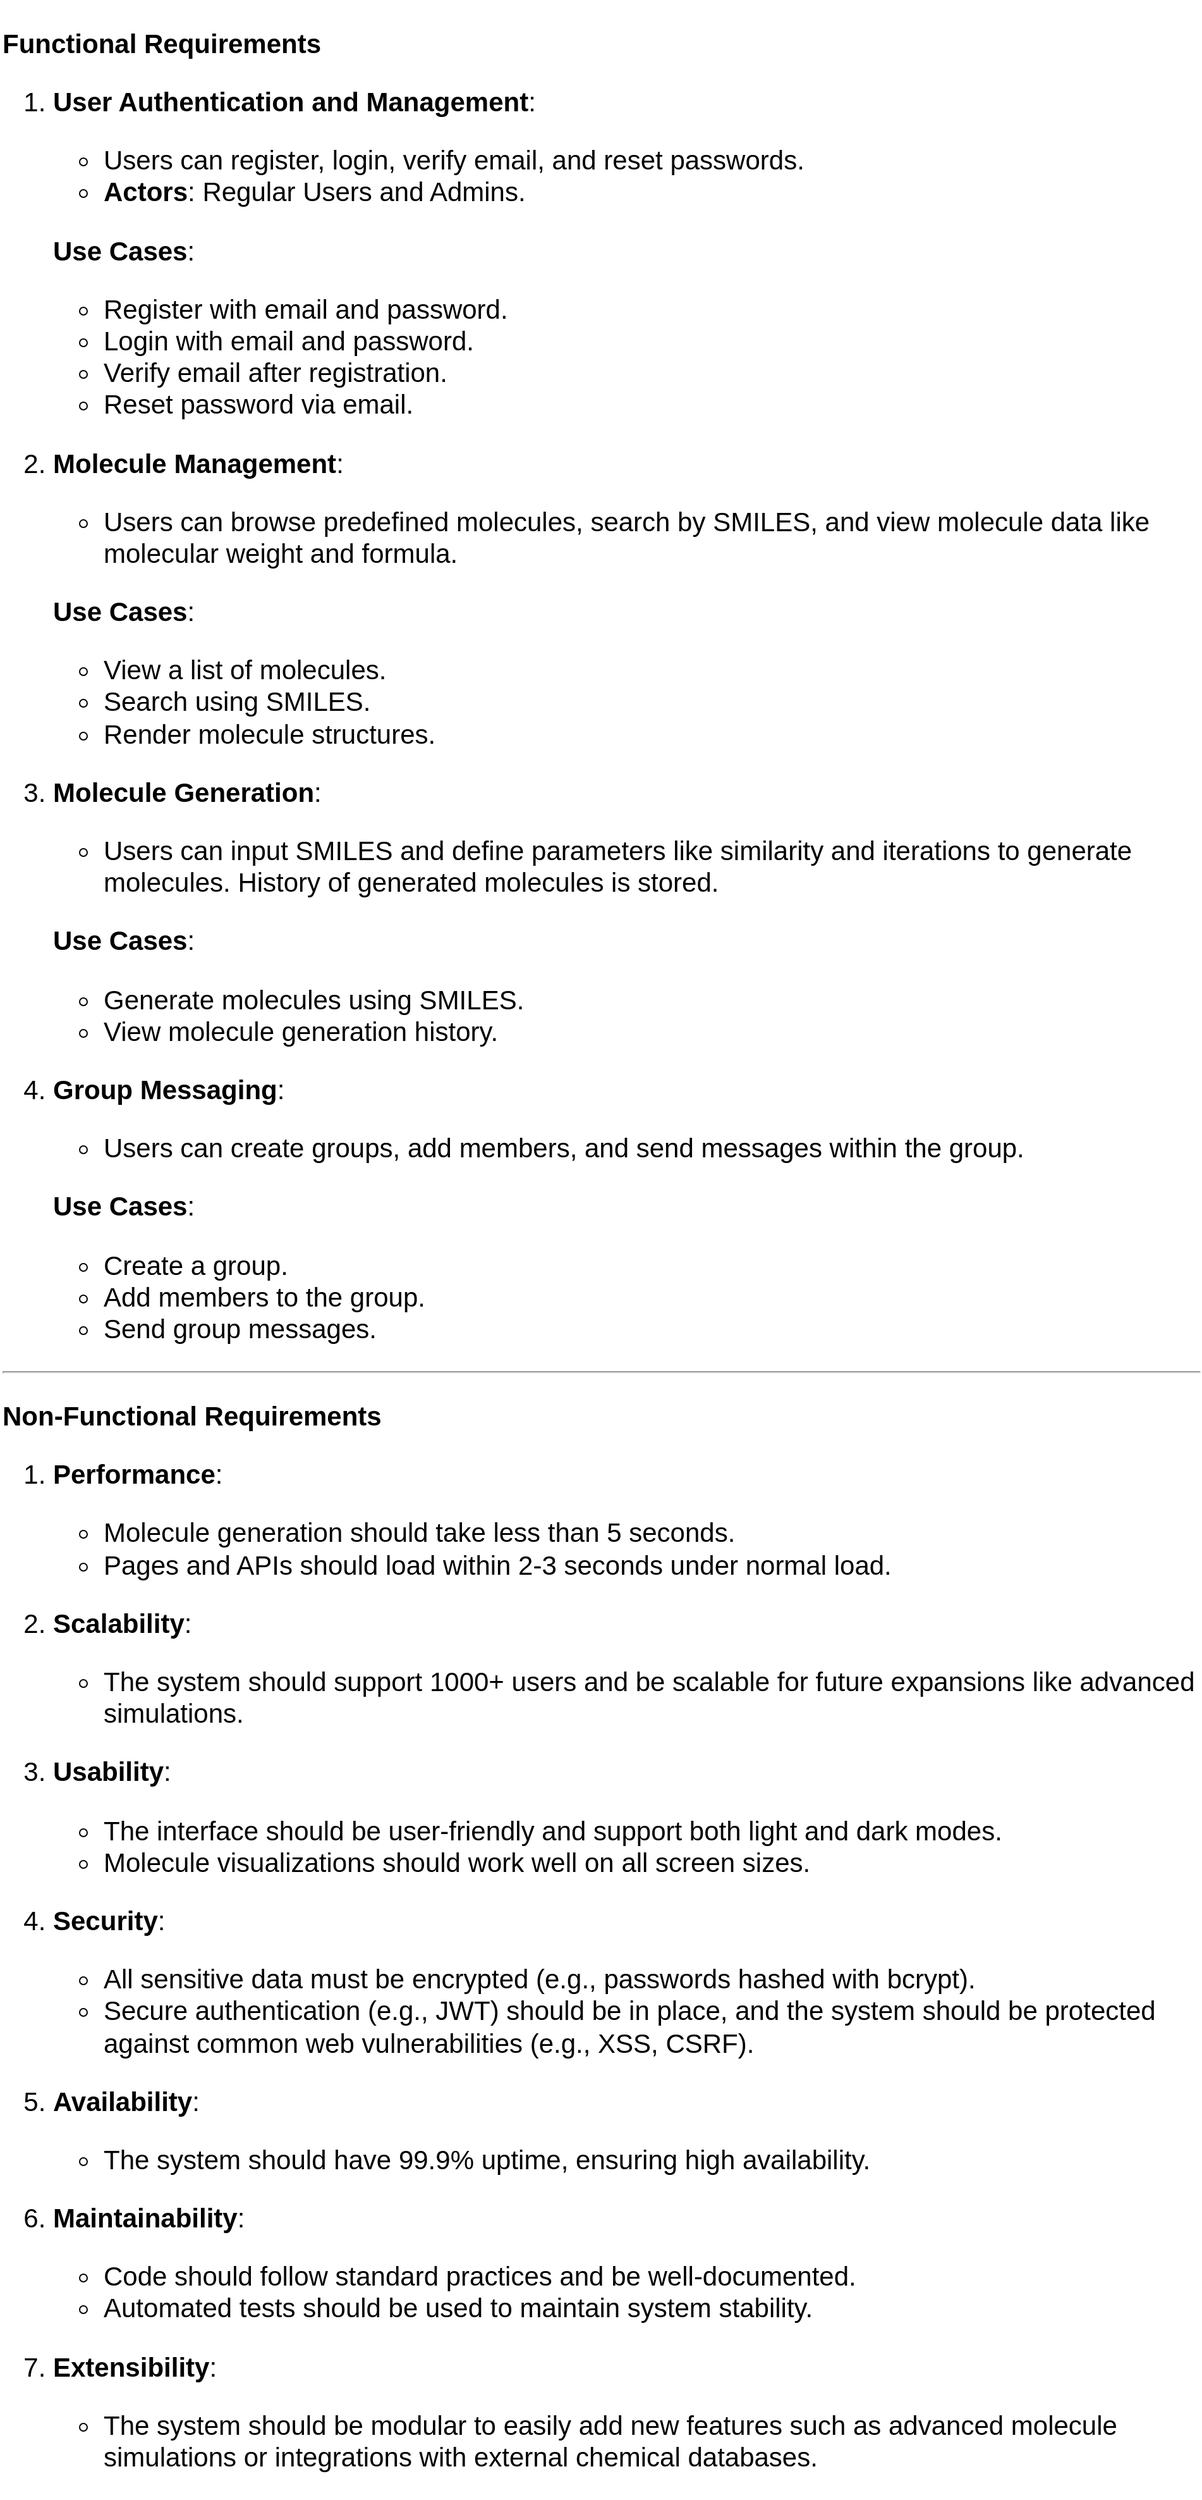 <mxfile version="24.7.7" pages="5">
  <diagram name="Functional Requirements" id="_z5wlSVhw7CY63Z8QtVu">
    <mxGraphModel dx="926" dy="1483" grid="1" gridSize="10" guides="1" tooltips="1" connect="1" arrows="1" fold="1" page="1" pageScale="1" pageWidth="827" pageHeight="1169" math="0" shadow="0">
      <root>
        <mxCell id="0" />
        <mxCell id="1" parent="0" />
        <mxCell id="jZcb5-NPI7zqgxGwouKL-2" value="&lt;h3 style=&quot;font-size: 21px;&quot;&gt;&lt;strong style=&quot;&quot;&gt;&lt;font style=&quot;font-size: 21px;&quot;&gt;Functional Requirements&lt;/font&gt;&lt;/strong&gt;&lt;/h3&gt;&lt;ol style=&quot;font-size: 21px;&quot;&gt;&lt;li&gt;&lt;p&gt;&lt;font style=&quot;font-size: 21px;&quot;&gt;&lt;strong&gt;User Authentication and Management&lt;/strong&gt;:&lt;/font&gt;&lt;/p&gt;&lt;ul&gt;&lt;li&gt;&lt;font style=&quot;font-size: 21px;&quot;&gt;Users can register, login, verify email, and reset passwords.&lt;/font&gt;&lt;/li&gt;&lt;li&gt;&lt;font style=&quot;font-size: 21px;&quot;&gt;&lt;strong&gt;Actors&lt;/strong&gt;: Regular Users and Admins.&lt;/font&gt;&lt;/li&gt;&lt;/ul&gt;&lt;p&gt;&lt;font style=&quot;font-size: 21px;&quot;&gt;&lt;strong&gt;Use Cases&lt;/strong&gt;:&lt;/font&gt;&lt;/p&gt;&lt;ul&gt;&lt;li&gt;&lt;font style=&quot;font-size: 21px;&quot;&gt;Register with email and password.&lt;/font&gt;&lt;/li&gt;&lt;li&gt;&lt;font style=&quot;font-size: 21px;&quot;&gt;Login with email and password.&lt;/font&gt;&lt;/li&gt;&lt;li&gt;&lt;font style=&quot;font-size: 21px;&quot;&gt;Verify email after registration.&lt;/font&gt;&lt;/li&gt;&lt;li&gt;&lt;font style=&quot;font-size: 21px;&quot;&gt;Reset password via email.&lt;/font&gt;&lt;/li&gt;&lt;/ul&gt;&lt;/li&gt;&lt;li&gt;&lt;p&gt;&lt;font style=&quot;font-size: 21px;&quot;&gt;&lt;strong&gt;Molecule Management&lt;/strong&gt;:&lt;/font&gt;&lt;/p&gt;&lt;ul&gt;&lt;li&gt;&lt;font style=&quot;font-size: 21px;&quot;&gt;Users can browse predefined molecules, search by SMILES, and view molecule data like molecular weight and formula.&lt;/font&gt;&lt;/li&gt;&lt;/ul&gt;&lt;p&gt;&lt;font style=&quot;font-size: 21px;&quot;&gt;&lt;strong&gt;Use Cases&lt;/strong&gt;:&lt;/font&gt;&lt;/p&gt;&lt;ul&gt;&lt;li&gt;&lt;font style=&quot;font-size: 21px;&quot;&gt;View a list of molecules.&lt;/font&gt;&lt;/li&gt;&lt;li&gt;&lt;font style=&quot;font-size: 21px;&quot;&gt;Search using SMILES.&lt;/font&gt;&lt;/li&gt;&lt;li&gt;&lt;font style=&quot;font-size: 21px;&quot;&gt;Render molecule structures.&lt;/font&gt;&lt;/li&gt;&lt;/ul&gt;&lt;/li&gt;&lt;li&gt;&lt;p&gt;&lt;font style=&quot;font-size: 21px;&quot;&gt;&lt;strong&gt;Molecule Generation&lt;/strong&gt;:&lt;/font&gt;&lt;/p&gt;&lt;ul&gt;&lt;li&gt;&lt;font style=&quot;font-size: 21px;&quot;&gt;Users can input SMILES and define parameters like similarity and iterations to generate molecules. History of generated molecules is stored.&lt;/font&gt;&lt;/li&gt;&lt;/ul&gt;&lt;p&gt;&lt;font style=&quot;font-size: 21px;&quot;&gt;&lt;strong&gt;Use Cases&lt;/strong&gt;:&lt;/font&gt;&lt;/p&gt;&lt;ul&gt;&lt;li&gt;&lt;font style=&quot;font-size: 21px;&quot;&gt;Generate molecules using SMILES.&lt;/font&gt;&lt;/li&gt;&lt;li&gt;&lt;font style=&quot;font-size: 21px;&quot;&gt;View molecule generation history.&lt;/font&gt;&lt;/li&gt;&lt;/ul&gt;&lt;/li&gt;&lt;li&gt;&lt;p&gt;&lt;font style=&quot;font-size: 21px;&quot;&gt;&lt;strong&gt;Group Messaging&lt;/strong&gt;:&lt;/font&gt;&lt;/p&gt;&lt;ul&gt;&lt;li&gt;&lt;font style=&quot;font-size: 21px;&quot;&gt;Users can create groups, add members, and send messages within the group.&lt;/font&gt;&lt;/li&gt;&lt;/ul&gt;&lt;p&gt;&lt;font style=&quot;font-size: 21px;&quot;&gt;&lt;strong&gt;Use Cases&lt;/strong&gt;:&lt;/font&gt;&lt;/p&gt;&lt;ul&gt;&lt;li&gt;&lt;font style=&quot;font-size: 21px;&quot;&gt;Create a group.&lt;/font&gt;&lt;/li&gt;&lt;li&gt;&lt;font style=&quot;font-size: 21px;&quot;&gt;Add members to the group.&lt;/font&gt;&lt;/li&gt;&lt;li&gt;&lt;font style=&quot;font-size: 21px;&quot;&gt;Send group messages.&lt;/font&gt;&lt;/li&gt;&lt;/ul&gt;&lt;/li&gt;&lt;/ol&gt;&lt;hr style=&quot;font-size: 21px;&quot;&gt;&lt;h3 style=&quot;font-size: 21px;&quot;&gt;&lt;strong&gt;&lt;font style=&quot;font-size: 21px;&quot;&gt;Non-Functional Requirements&lt;/font&gt;&lt;/strong&gt;&lt;/h3&gt;&lt;ol style=&quot;font-size: 21px;&quot;&gt;&lt;li style=&quot;&quot;&gt;&lt;p&gt;&lt;font style=&quot;font-size: 21px;&quot;&gt;&lt;strong&gt;Performance&lt;/strong&gt;:&lt;/font&gt;&lt;/p&gt;&lt;ul&gt;&lt;li&gt;&lt;font style=&quot;font-size: 21px;&quot;&gt;Molecule generation should take less than 5 seconds.&lt;/font&gt;&lt;/li&gt;&lt;li&gt;&lt;font style=&quot;font-size: 21px;&quot;&gt;Pages and APIs should load within 2-3 seconds under normal load.&lt;/font&gt;&lt;/li&gt;&lt;/ul&gt;&lt;/li&gt;&lt;li style=&quot;&quot;&gt;&lt;p&gt;&lt;font style=&quot;font-size: 21px;&quot;&gt;&lt;strong&gt;Scalability&lt;/strong&gt;:&lt;/font&gt;&lt;/p&gt;&lt;ul&gt;&lt;li&gt;&lt;font style=&quot;font-size: 21px;&quot;&gt;The system should support 1000+ users and be scalable for future expansions like advanced simulations.&lt;/font&gt;&lt;/li&gt;&lt;/ul&gt;&lt;/li&gt;&lt;li style=&quot;&quot;&gt;&lt;p&gt;&lt;font style=&quot;font-size: 21px;&quot;&gt;&lt;strong&gt;Usability&lt;/strong&gt;:&lt;/font&gt;&lt;/p&gt;&lt;ul&gt;&lt;li&gt;&lt;font style=&quot;font-size: 21px;&quot;&gt;The interface should be user-friendly and support both light and dark modes.&lt;/font&gt;&lt;/li&gt;&lt;li&gt;&lt;font style=&quot;font-size: 21px;&quot;&gt;Molecule visualizations should work well on all screen sizes.&lt;/font&gt;&lt;/li&gt;&lt;/ul&gt;&lt;/li&gt;&lt;li style=&quot;&quot;&gt;&lt;p&gt;&lt;font style=&quot;font-size: 21px;&quot;&gt;&lt;strong&gt;Security&lt;/strong&gt;:&lt;/font&gt;&lt;/p&gt;&lt;ul&gt;&lt;li&gt;&lt;font style=&quot;font-size: 21px;&quot;&gt;All sensitive data must be encrypted (e.g., passwords hashed with bcrypt).&lt;/font&gt;&lt;/li&gt;&lt;li&gt;&lt;font style=&quot;font-size: 21px;&quot;&gt;Secure authentication (e.g., JWT) should be in place, and the system should be protected against common web vulnerabilities (e.g., XSS, CSRF).&lt;/font&gt;&lt;/li&gt;&lt;/ul&gt;&lt;/li&gt;&lt;li style=&quot;&quot;&gt;&lt;p&gt;&lt;font style=&quot;font-size: 21px;&quot;&gt;&lt;strong&gt;Availability&lt;/strong&gt;:&lt;/font&gt;&lt;/p&gt;&lt;ul&gt;&lt;li&gt;&lt;font style=&quot;font-size: 21px;&quot;&gt;The system should have 99.9% uptime, ensuring high availability.&lt;/font&gt;&lt;/li&gt;&lt;/ul&gt;&lt;/li&gt;&lt;li style=&quot;&quot;&gt;&lt;p&gt;&lt;font style=&quot;font-size: 21px;&quot;&gt;&lt;strong&gt;Maintainability&lt;/strong&gt;:&lt;/font&gt;&lt;/p&gt;&lt;ul&gt;&lt;li&gt;&lt;font style=&quot;font-size: 21px;&quot;&gt;Code should follow standard practices and be well-documented.&lt;/font&gt;&lt;/li&gt;&lt;li&gt;&lt;font style=&quot;font-size: 21px;&quot;&gt;Automated tests should be used to maintain system stability.&lt;/font&gt;&lt;/li&gt;&lt;/ul&gt;&lt;/li&gt;&lt;li style=&quot;&quot;&gt;&lt;p style=&quot;&quot;&gt;&lt;font style=&quot;font-size: 21px;&quot;&gt;&lt;strong&gt;Extensibility&lt;/strong&gt;:&lt;/font&gt;&lt;/p&gt;&lt;ul style=&quot;&quot;&gt;&lt;li style=&quot;&quot;&gt;&lt;font style=&quot;font-size: 21px;&quot;&gt;The system should be modular to easily add new features such as advanced molecule simulations or integrations with external chemical databases.&lt;/font&gt;&lt;/li&gt;&lt;/ul&gt;&lt;/li&gt;&lt;/ol&gt;" style="text;html=1;align=left;verticalAlign=middle;whiteSpace=wrap;rounded=0;" parent="1" vertex="1">
          <mxGeometry x="70" y="270" width="950" height="180" as="geometry" />
        </mxCell>
      </root>
    </mxGraphModel>
  </diagram>
  <diagram id="6dDwhJ-RVeEn6imXkrU4" name="User flow diagram">
    <mxGraphModel dx="378" dy="219" grid="1" gridSize="10" guides="1" tooltips="1" connect="1" arrows="1" fold="1" page="1" pageScale="1" pageWidth="827" pageHeight="1169" math="0" shadow="0">
      <root>
        <mxCell id="0" />
        <mxCell id="1" parent="0" />
        <mxCell id="wbs8Su2s8jT0pA7X0pwn-1" value="" style="rounded=1;whiteSpace=wrap;html=1;" vertex="1" parent="1">
          <mxGeometry x="339" y="210" width="120" height="60" as="geometry" />
        </mxCell>
        <mxCell id="wbs8Su2s8jT0pA7X0pwn-2" value="User" style="shape=umlActor;verticalLabelPosition=bottom;verticalAlign=top;html=1;outlineConnect=0;" vertex="1" parent="1">
          <mxGeometry x="384" y="110" width="30" height="60" as="geometry" />
        </mxCell>
        <mxCell id="wbs8Su2s8jT0pA7X0pwn-3" value="Visits website" style="text;html=1;align=center;verticalAlign=middle;whiteSpace=wrap;rounded=0;" vertex="1" parent="1">
          <mxGeometry x="358.5" y="225" width="81" height="30" as="geometry" />
        </mxCell>
        <mxCell id="wbs8Su2s8jT0pA7X0pwn-4" value="" style="rounded=1;whiteSpace=wrap;html=1;" vertex="1" parent="1">
          <mxGeometry x="339" y="300" width="120" height="60" as="geometry" />
        </mxCell>
        <mxCell id="wbs8Su2s8jT0pA7X0pwn-5" value="Sign up" style="text;html=1;align=center;verticalAlign=middle;whiteSpace=wrap;rounded=0;" vertex="1" parent="1">
          <mxGeometry x="358.5" y="315" width="81" height="30" as="geometry" />
        </mxCell>
        <mxCell id="wbs8Su2s8jT0pA7X0pwn-6" value="" style="rounded=1;whiteSpace=wrap;html=1;" vertex="1" parent="1">
          <mxGeometry x="270" y="390" width="260" height="60" as="geometry" />
        </mxCell>
        <mxCell id="wbs8Su2s8jT0pA7X0pwn-7" value="&lt;div&gt;&amp;nbsp;Fill Sign Up Form&lt;/div&gt;&lt;div&gt;&lt;span style=&quot;background-color: initial;&quot;&gt;Email, First Name, Last Name, Password, Bio, Photo&amp;nbsp;&lt;/span&gt;&lt;/div&gt;" style="text;html=1;align=center;verticalAlign=middle;whiteSpace=wrap;rounded=0;" vertex="1" parent="1">
          <mxGeometry x="278.25" y="397.5" width="241.5" height="45" as="geometry" />
        </mxCell>
        <mxCell id="wbs8Su2s8jT0pA7X0pwn-8" value="" style="rounded=1;whiteSpace=wrap;html=1;" vertex="1" parent="1">
          <mxGeometry x="339" y="480" width="120" height="60" as="geometry" />
        </mxCell>
        <mxCell id="wbs8Su2s8jT0pA7X0pwn-9" value="verify email" style="text;html=1;align=center;verticalAlign=middle;whiteSpace=wrap;rounded=0;" vertex="1" parent="1">
          <mxGeometry x="358.5" y="495" width="81" height="30" as="geometry" />
        </mxCell>
        <mxCell id="wbs8Su2s8jT0pA7X0pwn-10" value="" style="rounded=1;whiteSpace=wrap;html=1;" vertex="1" parent="1">
          <mxGeometry x="320" y="570" width="160" height="60" as="geometry" />
        </mxCell>
        <mxCell id="wbs8Su2s8jT0pA7X0pwn-11" value="Login to dashboard" style="text;html=1;align=center;verticalAlign=middle;whiteSpace=wrap;rounded=0;" vertex="1" parent="1">
          <mxGeometry x="340" y="585" width="120.5" height="30" as="geometry" />
        </mxCell>
        <mxCell id="wbs8Su2s8jT0pA7X0pwn-12" value="" style="rounded=1;whiteSpace=wrap;html=1;" vertex="1" parent="1">
          <mxGeometry x="320.25" y="660" width="160" height="60" as="geometry" />
        </mxCell>
        <mxCell id="wbs8Su2s8jT0pA7X0pwn-13" value="Choose action" style="text;html=1;align=center;verticalAlign=middle;whiteSpace=wrap;rounded=0;" vertex="1" parent="1">
          <mxGeometry x="340.25" y="675" width="120.5" height="30" as="geometry" />
        </mxCell>
        <mxCell id="wbs8Su2s8jT0pA7X0pwn-14" value="" style="rounded=1;whiteSpace=wrap;html=1;" vertex="1" parent="1">
          <mxGeometry x="40" y="790" width="160" height="60" as="geometry" />
        </mxCell>
        <mxCell id="wbs8Su2s8jT0pA7X0pwn-15" value="view group&lt;div&gt;details&lt;/div&gt;" style="text;html=1;align=center;verticalAlign=middle;whiteSpace=wrap;rounded=0;" vertex="1" parent="1">
          <mxGeometry x="60" y="805" width="120.5" height="30" as="geometry" />
        </mxCell>
        <mxCell id="wbs8Su2s8jT0pA7X0pwn-16" value="" style="rounded=1;whiteSpace=wrap;html=1;" vertex="1" parent="1">
          <mxGeometry x="254" y="790" width="160" height="60" as="geometry" />
        </mxCell>
        <mxCell id="wbs8Su2s8jT0pA7X0pwn-17" value="Create&amp;nbsp;&lt;div&gt;molecule&lt;/div&gt;" style="text;html=1;align=center;verticalAlign=middle;whiteSpace=wrap;rounded=0;" vertex="1" parent="1">
          <mxGeometry x="274" y="805" width="120.5" height="30" as="geometry" />
        </mxCell>
        <mxCell id="wbs8Su2s8jT0pA7X0pwn-18" value="" style="rounded=1;whiteSpace=wrap;html=1;" vertex="1" parent="1">
          <mxGeometry x="450" y="790" width="160" height="60" as="geometry" />
        </mxCell>
        <mxCell id="wbs8Su2s8jT0pA7X0pwn-19" value="Generate molecule&lt;div&gt;base on smile string&lt;/div&gt;" style="text;html=1;align=center;verticalAlign=middle;whiteSpace=wrap;rounded=0;" vertex="1" parent="1">
          <mxGeometry x="470" y="805" width="120.5" height="30" as="geometry" />
        </mxCell>
        <mxCell id="wbs8Su2s8jT0pA7X0pwn-20" value="" style="rounded=1;whiteSpace=wrap;html=1;" vertex="1" parent="1">
          <mxGeometry x="650" y="790" width="160" height="60" as="geometry" />
        </mxCell>
        <mxCell id="wbs8Su2s8jT0pA7X0pwn-21" value="Search for compounds" style="text;html=1;align=center;verticalAlign=middle;whiteSpace=wrap;rounded=0;" vertex="1" parent="1">
          <mxGeometry x="670" y="805" width="120.5" height="30" as="geometry" />
        </mxCell>
        <mxCell id="wbs8Su2s8jT0pA7X0pwn-22" value="User flow diagram" style="text;html=1;align=center;verticalAlign=middle;whiteSpace=wrap;rounded=0;" vertex="1" parent="1">
          <mxGeometry x="342" y="60" width="116" height="30" as="geometry" />
        </mxCell>
        <mxCell id="wbs8Su2s8jT0pA7X0pwn-23" value="" style="endArrow=classic;html=1;rounded=0;" edge="1" parent="1">
          <mxGeometry width="50" height="50" relative="1" as="geometry">
            <mxPoint x="400.21" y="270" as="sourcePoint" />
            <mxPoint x="400.21" y="300" as="targetPoint" />
          </mxGeometry>
        </mxCell>
        <mxCell id="wbs8Su2s8jT0pA7X0pwn-24" value="" style="endArrow=classic;html=1;rounded=0;" edge="1" parent="1">
          <mxGeometry width="50" height="50" relative="1" as="geometry">
            <mxPoint x="398.71" y="360" as="sourcePoint" />
            <mxPoint x="398.71" y="390" as="targetPoint" />
          </mxGeometry>
        </mxCell>
        <mxCell id="wbs8Su2s8jT0pA7X0pwn-25" value="" style="endArrow=classic;html=1;rounded=0;" edge="1" parent="1">
          <mxGeometry width="50" height="50" relative="1" as="geometry">
            <mxPoint x="399.71" y="450" as="sourcePoint" />
            <mxPoint x="399.71" y="480" as="targetPoint" />
          </mxGeometry>
        </mxCell>
        <mxCell id="wbs8Su2s8jT0pA7X0pwn-26" value="" style="endArrow=classic;html=1;rounded=0;" edge="1" parent="1">
          <mxGeometry width="50" height="50" relative="1" as="geometry">
            <mxPoint x="398.71" y="540" as="sourcePoint" />
            <mxPoint x="398.71" y="570" as="targetPoint" />
          </mxGeometry>
        </mxCell>
        <mxCell id="wbs8Su2s8jT0pA7X0pwn-27" value="" style="endArrow=classic;html=1;rounded=0;" edge="1" parent="1">
          <mxGeometry width="50" height="50" relative="1" as="geometry">
            <mxPoint x="398.71" y="630" as="sourcePoint" />
            <mxPoint x="398.71" y="660" as="targetPoint" />
          </mxGeometry>
        </mxCell>
        <mxCell id="wbs8Su2s8jT0pA7X0pwn-29" value="" style="endArrow=none;html=1;rounded=0;entryX=0.5;entryY=1;entryDx=0;entryDy=0;" edge="1" parent="1" target="wbs8Su2s8jT0pA7X0pwn-12">
          <mxGeometry width="50" height="50" relative="1" as="geometry">
            <mxPoint x="400" y="750" as="sourcePoint" />
            <mxPoint x="470" y="700" as="targetPoint" />
          </mxGeometry>
        </mxCell>
        <mxCell id="wbs8Su2s8jT0pA7X0pwn-30" value="" style="endArrow=none;html=1;rounded=0;" edge="1" parent="1">
          <mxGeometry width="50" height="50" relative="1" as="geometry">
            <mxPoint x="100" y="750" as="sourcePoint" />
            <mxPoint x="740" y="750" as="targetPoint" />
          </mxGeometry>
        </mxCell>
        <mxCell id="wbs8Su2s8jT0pA7X0pwn-31" value="" style="endArrow=classic;html=1;rounded=0;" edge="1" parent="1">
          <mxGeometry width="50" height="50" relative="1" as="geometry">
            <mxPoint x="100" y="750" as="sourcePoint" />
            <mxPoint x="100" y="780" as="targetPoint" />
          </mxGeometry>
        </mxCell>
        <mxCell id="wbs8Su2s8jT0pA7X0pwn-32" value="" style="endArrow=classic;html=1;rounded=0;" edge="1" parent="1">
          <mxGeometry width="50" height="50" relative="1" as="geometry">
            <mxPoint x="334.01" y="750" as="sourcePoint" />
            <mxPoint x="334.01" y="780" as="targetPoint" />
          </mxGeometry>
        </mxCell>
        <mxCell id="wbs8Su2s8jT0pA7X0pwn-33" value="" style="endArrow=classic;html=1;rounded=0;" edge="1" parent="1">
          <mxGeometry width="50" height="50" relative="1" as="geometry">
            <mxPoint x="740" y="750" as="sourcePoint" />
            <mxPoint x="740" y="780" as="targetPoint" />
          </mxGeometry>
        </mxCell>
        <mxCell id="wbs8Su2s8jT0pA7X0pwn-34" value="" style="endArrow=classic;html=1;rounded=0;" edge="1" parent="1">
          <mxGeometry width="50" height="50" relative="1" as="geometry">
            <mxPoint x="529.77" y="750" as="sourcePoint" />
            <mxPoint x="529.77" y="780" as="targetPoint" />
          </mxGeometry>
        </mxCell>
      </root>
    </mxGraphModel>
  </diagram>
  <diagram id="V7Aez6r1Mu4g-60x9QaX" name="System Architecture">
    <mxGraphModel dx="1134" dy="657" grid="1" gridSize="10" guides="1" tooltips="1" connect="1" arrows="1" fold="1" page="1" pageScale="1" pageWidth="827" pageHeight="1169" math="0" shadow="0">
      <root>
        <mxCell id="0" />
        <mxCell id="1" parent="0" />
        <mxCell id="lSo7T9hi92UWTaif2U56-1" value="" style="rounded=1;whiteSpace=wrap;html=1;" vertex="1" parent="1">
          <mxGeometry x="354" y="140" width="120" height="60" as="geometry" />
        </mxCell>
        <mxCell id="lSo7T9hi92UWTaif2U56-2" value="System Architecture" style="text;html=1;align=center;verticalAlign=middle;whiteSpace=wrap;rounded=0;" vertex="1" parent="1">
          <mxGeometry x="384" y="155" width="60" height="30" as="geometry" />
        </mxCell>
        <mxCell id="lSo7T9hi92UWTaif2U56-3" value="" style="rounded=1;whiteSpace=wrap;html=1;fillColor=#dae8fc;strokeColor=#6c8ebf;" vertex="1" parent="1">
          <mxGeometry x="189" y="260" width="120" height="60" as="geometry" />
        </mxCell>
        <mxCell id="lSo7T9hi92UWTaif2U56-4" value="Frontend" style="text;html=1;align=center;verticalAlign=middle;whiteSpace=wrap;rounded=0;" vertex="1" parent="1">
          <mxGeometry x="219" y="275" width="60" height="30" as="geometry" />
        </mxCell>
        <mxCell id="lSo7T9hi92UWTaif2U56-5" value="" style="rounded=1;whiteSpace=wrap;html=1;fillColor=#d5e8d4;strokeColor=#82b366;" vertex="1" parent="1">
          <mxGeometry x="519" y="260" width="120" height="60" as="geometry" />
        </mxCell>
        <mxCell id="lSo7T9hi92UWTaif2U56-6" value="Backend" style="text;html=1;align=center;verticalAlign=middle;whiteSpace=wrap;rounded=0;" vertex="1" parent="1">
          <mxGeometry x="549" y="275" width="60" height="30" as="geometry" />
        </mxCell>
        <mxCell id="lSo7T9hi92UWTaif2U56-7" value="" style="endArrow=none;html=1;rounded=0;entryX=0.5;entryY=1;entryDx=0;entryDy=0;" edge="1" parent="1" target="lSo7T9hi92UWTaif2U56-1">
          <mxGeometry width="50" height="50" relative="1" as="geometry">
            <mxPoint x="414" y="230" as="sourcePoint" />
            <mxPoint x="430" y="290" as="targetPoint" />
          </mxGeometry>
        </mxCell>
        <mxCell id="lSo7T9hi92UWTaif2U56-8" value="" style="endArrow=none;html=1;rounded=0;" edge="1" parent="1">
          <mxGeometry width="50" height="50" relative="1" as="geometry">
            <mxPoint x="250" y="230" as="sourcePoint" />
            <mxPoint x="580" y="230" as="targetPoint" />
          </mxGeometry>
        </mxCell>
        <mxCell id="lSo7T9hi92UWTaif2U56-9" value="" style="endArrow=none;html=1;rounded=0;entryX=0.5;entryY=1;entryDx=0;entryDy=0;" edge="1" parent="1">
          <mxGeometry width="50" height="50" relative="1" as="geometry">
            <mxPoint x="250" y="260" as="sourcePoint" />
            <mxPoint x="250" y="230" as="targetPoint" />
          </mxGeometry>
        </mxCell>
        <mxCell id="lSo7T9hi92UWTaif2U56-10" value="" style="endArrow=none;html=1;rounded=0;entryX=0.5;entryY=1;entryDx=0;entryDy=0;" edge="1" parent="1">
          <mxGeometry width="50" height="50" relative="1" as="geometry">
            <mxPoint x="579.71" y="260" as="sourcePoint" />
            <mxPoint x="579.71" y="230" as="targetPoint" />
          </mxGeometry>
        </mxCell>
        <mxCell id="lSo7T9hi92UWTaif2U56-11" value="" style="rounded=1;whiteSpace=wrap;html=1;" vertex="1" parent="1">
          <mxGeometry x="189" y="370" width="121" height="70" as="geometry" />
        </mxCell>
        <mxCell id="lSo7T9hi92UWTaif2U56-12" value="Technology&lt;div&gt;ReactJs, NextJs&lt;/div&gt;" style="text;html=1;align=center;verticalAlign=middle;whiteSpace=wrap;rounded=0;" vertex="1" parent="1">
          <mxGeometry x="199" y="390" width="101" height="30" as="geometry" />
        </mxCell>
        <mxCell id="lSo7T9hi92UWTaif2U56-13" value="" style="rounded=1;whiteSpace=wrap;html=1;" vertex="1" parent="1">
          <mxGeometry x="189" y="485" width="121" height="100" as="geometry" />
        </mxCell>
        <mxCell id="lSo7T9hi92UWTaif2U56-14" value="Libraries&lt;div&gt;- RDKit&lt;/div&gt;&lt;div&gt;- React-ApexCharts&lt;/div&gt;&lt;div&gt;-TailwindCSS&lt;/div&gt;&lt;div&gt;-Next-Auth&lt;/div&gt;" style="text;html=1;align=left;verticalAlign=middle;whiteSpace=wrap;rounded=0;" vertex="1" parent="1">
          <mxGeometry x="196" y="520" width="151" height="30" as="geometry" />
        </mxCell>
        <mxCell id="lSo7T9hi92UWTaif2U56-15" value="" style="rounded=1;whiteSpace=wrap;html=1;" vertex="1" parent="1">
          <mxGeometry x="189" y="630" width="121" height="80" as="geometry" />
        </mxCell>
        <mxCell id="lSo7T9hi92UWTaif2U56-16" value="Components&lt;div&gt;- Header&lt;/div&gt;&lt;div&gt;&lt;span style=&quot;background-color: initial;&quot;&gt;-Molecule table&lt;/span&gt;&lt;/div&gt;&lt;div&gt;&lt;br&gt;&lt;/div&gt;" style="text;html=1;align=left;verticalAlign=middle;whiteSpace=wrap;rounded=0;" vertex="1" parent="1">
          <mxGeometry x="203" y="660" width="151" height="30" as="geometry" />
        </mxCell>
        <mxCell id="lSo7T9hi92UWTaif2U56-17" value="" style="rounded=1;whiteSpace=wrap;html=1;" vertex="1" parent="1">
          <mxGeometry x="520" y="370" width="121" height="70" as="geometry" />
        </mxCell>
        <mxCell id="lSo7T9hi92UWTaif2U56-18" value="Technology&lt;div&gt;NextJs&lt;/div&gt;" style="text;html=1;align=center;verticalAlign=middle;whiteSpace=wrap;rounded=0;" vertex="1" parent="1">
          <mxGeometry x="530" y="390" width="101" height="30" as="geometry" />
        </mxCell>
        <mxCell id="lSo7T9hi92UWTaif2U56-19" value="" style="rounded=1;whiteSpace=wrap;html=1;" vertex="1" parent="1">
          <mxGeometry x="520" y="485" width="121" height="100" as="geometry" />
        </mxCell>
        <mxCell id="lSo7T9hi92UWTaif2U56-20" value="Database&lt;div&gt;- Mongodb&amp;nbsp;&lt;/div&gt;&lt;div&gt;(mongoose)&lt;/div&gt;" style="text;html=1;align=left;verticalAlign=middle;whiteSpace=wrap;rounded=0;" vertex="1" parent="1">
          <mxGeometry x="534" y="510" width="163" height="30" as="geometry" />
        </mxCell>
        <mxCell id="lSo7T9hi92UWTaif2U56-21" value="" style="rounded=1;whiteSpace=wrap;html=1;" vertex="1" parent="1">
          <mxGeometry x="520" y="630" width="121" height="80" as="geometry" />
        </mxCell>
        <mxCell id="lSo7T9hi92UWTaif2U56-22" value="APIs&lt;div&gt;- Authentication&lt;/div&gt;&lt;div&gt;&lt;span style=&quot;background-color: initial;&quot;&gt;-Group messages&lt;/span&gt;&lt;/div&gt;&lt;div&gt;&lt;br&gt;&lt;/div&gt;" style="text;html=1;align=left;verticalAlign=middle;whiteSpace=wrap;rounded=0;" vertex="1" parent="1">
          <mxGeometry x="534" y="660" width="151" height="30" as="geometry" />
        </mxCell>
        <mxCell id="lSo7T9hi92UWTaif2U56-24" value="" style="endArrow=classic;html=1;rounded=0;" edge="1" parent="1">
          <mxGeometry width="50" height="50" relative="1" as="geometry">
            <mxPoint x="250" y="320" as="sourcePoint" />
            <mxPoint x="250" y="360" as="targetPoint" />
          </mxGeometry>
        </mxCell>
        <mxCell id="lSo7T9hi92UWTaif2U56-26" value="" style="endArrow=classic;html=1;rounded=0;" edge="1" parent="1">
          <mxGeometry width="50" height="50" relative="1" as="geometry">
            <mxPoint x="580.26" y="320" as="sourcePoint" />
            <mxPoint x="580.26" y="360" as="targetPoint" />
          </mxGeometry>
        </mxCell>
        <mxCell id="lSo7T9hi92UWTaif2U56-27" value="" style="endArrow=classic;html=1;rounded=0;" edge="1" parent="1">
          <mxGeometry width="50" height="50" relative="1" as="geometry">
            <mxPoint x="248.76" y="440" as="sourcePoint" />
            <mxPoint x="248.76" y="480" as="targetPoint" />
          </mxGeometry>
        </mxCell>
        <mxCell id="lSo7T9hi92UWTaif2U56-28" value="" style="endArrow=classic;html=1;rounded=0;" edge="1" parent="1">
          <mxGeometry width="50" height="50" relative="1" as="geometry">
            <mxPoint x="248.76" y="585" as="sourcePoint" />
            <mxPoint x="248.76" y="625" as="targetPoint" />
          </mxGeometry>
        </mxCell>
        <mxCell id="lSo7T9hi92UWTaif2U56-29" value="" style="endArrow=classic;html=1;rounded=0;" edge="1" parent="1">
          <mxGeometry width="50" height="50" relative="1" as="geometry">
            <mxPoint x="580.26" y="440" as="sourcePoint" />
            <mxPoint x="580.26" y="480" as="targetPoint" />
          </mxGeometry>
        </mxCell>
        <mxCell id="lSo7T9hi92UWTaif2U56-30" value="" style="endArrow=classic;html=1;rounded=0;" edge="1" parent="1">
          <mxGeometry width="50" height="50" relative="1" as="geometry">
            <mxPoint x="580.26" y="585" as="sourcePoint" />
            <mxPoint x="580.26" y="625" as="targetPoint" />
          </mxGeometry>
        </mxCell>
      </root>
    </mxGraphModel>
  </diagram>
  <diagram id="ZJ_BiJynwGP72ybrh-9b" name="Database Schema">
    <mxGraphModel dx="756" dy="438" grid="1" gridSize="10" guides="1" tooltips="1" connect="1" arrows="1" fold="1" page="1" pageScale="1" pageWidth="827" pageHeight="1169" math="0" shadow="0">
      <root>
        <mxCell id="0" />
        <mxCell id="1" parent="0" />
        <mxCell id="sFcKe8o1dxv8a6sDzeYg-5" value="" style="rounded=1;whiteSpace=wrap;html=1;" vertex="1" parent="1">
          <mxGeometry x="390" y="150" width="120" height="60" as="geometry" />
        </mxCell>
        <mxCell id="sFcKe8o1dxv8a6sDzeYg-6" value="Database schema" style="text;html=1;align=center;verticalAlign=middle;whiteSpace=wrap;rounded=0;" vertex="1" parent="1">
          <mxGeometry x="420" y="165" width="60" height="30" as="geometry" />
        </mxCell>
        <mxCell id="sFcKe8o1dxv8a6sDzeYg-11" value="" style="endArrow=none;html=1;rounded=0;entryX=0.5;entryY=1;entryDx=0;entryDy=0;" edge="1" parent="1" target="sFcKe8o1dxv8a6sDzeYg-5">
          <mxGeometry width="50" height="50" relative="1" as="geometry">
            <mxPoint x="450" y="240" as="sourcePoint" />
            <mxPoint x="470" y="240" as="targetPoint" />
          </mxGeometry>
        </mxCell>
        <mxCell id="sFcKe8o1dxv8a6sDzeYg-12" value="" style="endArrow=none;html=1;rounded=0;" edge="1" parent="1">
          <mxGeometry width="50" height="50" relative="1" as="geometry">
            <mxPoint x="300" y="240" as="sourcePoint" />
            <mxPoint x="580" y="240" as="targetPoint" />
          </mxGeometry>
        </mxCell>
        <mxCell id="sFcKe8o1dxv8a6sDzeYg-13" value="" style="endArrow=classic;html=1;rounded=0;" edge="1" parent="1">
          <mxGeometry width="50" height="50" relative="1" as="geometry">
            <mxPoint x="299.58" y="240" as="sourcePoint" />
            <mxPoint x="299.58" y="280" as="targetPoint" />
          </mxGeometry>
        </mxCell>
        <mxCell id="sFcKe8o1dxv8a6sDzeYg-14" value="" style="endArrow=classic;html=1;rounded=0;" edge="1" parent="1">
          <mxGeometry width="50" height="50" relative="1" as="geometry">
            <mxPoint x="579.58" y="240" as="sourcePoint" />
            <mxPoint x="579.58" y="280" as="targetPoint" />
          </mxGeometry>
        </mxCell>
        <mxCell id="sFcKe8o1dxv8a6sDzeYg-17" value="User Model" style="swimlane;fontStyle=0;childLayout=stackLayout;horizontal=1;startSize=26;fillColor=none;horizontalStack=0;resizeParent=1;resizeParentMax=0;resizeLast=0;collapsible=1;marginBottom=0;html=1;" vertex="1" parent="1">
          <mxGeometry x="230" y="280" width="180" height="250" as="geometry">
            <mxRectangle x="230" y="280" width="100" height="30" as="alternateBounds" />
          </mxGeometry>
        </mxCell>
        <mxCell id="sFcKe8o1dxv8a6sDzeYg-18" value="&lt;span class=&quot;hljs-symbol&quot;&gt;email:&lt;/span&gt; &lt;span class=&quot;hljs-type&quot;&gt;String&lt;/span&gt;" style="text;strokeColor=none;fillColor=none;align=left;verticalAlign=top;spacingLeft=4;spacingRight=4;overflow=hidden;rotatable=0;points=[[0,0.5],[1,0.5]];portConstraint=eastwest;whiteSpace=wrap;html=1;" vertex="1" parent="sFcKe8o1dxv8a6sDzeYg-17">
          <mxGeometry y="26" width="180" height="26" as="geometry" />
        </mxCell>
        <mxCell id="sFcKe8o1dxv8a6sDzeYg-19" value="&lt;span class=&quot;hljs-symbol&quot;&gt;firstName:&lt;/span&gt; &lt;span class=&quot;hljs-type&quot;&gt;String&lt;/span&gt;" style="text;strokeColor=none;fillColor=none;align=left;verticalAlign=top;spacingLeft=4;spacingRight=4;overflow=hidden;rotatable=0;points=[[0,0.5],[1,0.5]];portConstraint=eastwest;whiteSpace=wrap;html=1;" vertex="1" parent="sFcKe8o1dxv8a6sDzeYg-17">
          <mxGeometry y="52" width="180" height="28" as="geometry" />
        </mxCell>
        <mxCell id="sFcKe8o1dxv8a6sDzeYg-29" value="&lt;span class=&quot;hljs-symbol&quot;&gt;lastName:&lt;/span&gt; &lt;span class=&quot;hljs-type&quot;&gt;String&lt;/span&gt;" style="text;strokeColor=none;fillColor=none;align=left;verticalAlign=top;spacingLeft=4;spacingRight=4;overflow=hidden;rotatable=0;points=[[0,0.5],[1,0.5]];portConstraint=eastwest;whiteSpace=wrap;html=1;" vertex="1" parent="sFcKe8o1dxv8a6sDzeYg-17">
          <mxGeometry y="80" width="180" height="28" as="geometry" />
        </mxCell>
        <mxCell id="sFcKe8o1dxv8a6sDzeYg-30" value="&lt;span class=&quot;hljs-symbol&quot;&gt;password:&lt;/span&gt; &lt;span class=&quot;hljs-type&quot;&gt;String&lt;/span&gt; (hashed)&amp;nbsp; &amp;nbsp; &amp;nbsp; &amp;nbsp; &amp;nbsp; &amp;nbsp; &amp;nbsp; &amp;nbsp; &amp;nbsp;" style="text;strokeColor=none;fillColor=none;align=left;verticalAlign=top;spacingLeft=4;spacingRight=4;overflow=hidden;rotatable=0;points=[[0,0.5],[1,0.5]];portConstraint=eastwest;whiteSpace=wrap;html=1;" vertex="1" parent="sFcKe8o1dxv8a6sDzeYg-17">
          <mxGeometry y="108" width="180" height="28" as="geometry" />
        </mxCell>
        <mxCell id="sFcKe8o1dxv8a6sDzeYg-31" value="&lt;span class=&quot;hljs-symbol&quot;&gt;photo:&lt;/span&gt; &lt;span class=&quot;hljs-type&quot;&gt;String&lt;/span&gt; (byte64)&amp;nbsp; &amp;nbsp; &amp;nbsp;&amp;nbsp;" style="text;strokeColor=none;fillColor=none;align=left;verticalAlign=top;spacingLeft=4;spacingRight=4;overflow=hidden;rotatable=0;points=[[0,0.5],[1,0.5]];portConstraint=eastwest;whiteSpace=wrap;html=1;" vertex="1" parent="sFcKe8o1dxv8a6sDzeYg-17">
          <mxGeometry y="136" width="180" height="28" as="geometry" />
        </mxCell>
        <mxCell id="sFcKe8o1dxv8a6sDzeYg-33" value="&lt;span class=&quot;hljs-symbol&quot;&gt;isEmailVerified:&lt;/span&gt; &lt;span class=&quot;hljs-type&quot;&gt;Boolean&lt;/span&gt;" style="text;strokeColor=none;fillColor=none;align=left;verticalAlign=top;spacingLeft=4;spacingRight=4;overflow=hidden;rotatable=0;points=[[0,0.5],[1,0.5]];portConstraint=eastwest;whiteSpace=wrap;html=1;" vertex="1" parent="sFcKe8o1dxv8a6sDzeYg-17">
          <mxGeometry y="164" width="180" height="28" as="geometry" />
        </mxCell>
        <mxCell id="sFcKe8o1dxv8a6sDzeYg-34" value="&lt;span class=&quot;hljs-symbol&quot;&gt;userBio:&lt;/span&gt;&amp;nbsp;&lt;span class=&quot;hljs-type&quot;&gt;String&lt;/span&gt;" style="text;strokeColor=none;fillColor=none;align=left;verticalAlign=top;spacingLeft=4;spacingRight=4;overflow=hidden;rotatable=0;points=[[0,0.5],[1,0.5]];portConstraint=eastwest;whiteSpace=wrap;html=1;" vertex="1" parent="sFcKe8o1dxv8a6sDzeYg-17">
          <mxGeometry y="192" width="180" height="28" as="geometry" />
        </mxCell>
        <mxCell id="sFcKe8o1dxv8a6sDzeYg-27" value="timestamps" style="text;strokeColor=none;fillColor=none;align=left;verticalAlign=top;spacingLeft=4;spacingRight=4;overflow=hidden;rotatable=0;points=[[0,0.5],[1,0.5]];portConstraint=eastwest;whiteSpace=wrap;html=1;" vertex="1" parent="sFcKe8o1dxv8a6sDzeYg-17">
          <mxGeometry y="220" width="180" height="30" as="geometry" />
        </mxCell>
        <mxCell id="sFcKe8o1dxv8a6sDzeYg-35" value="Group Model" style="swimlane;fontStyle=0;childLayout=stackLayout;horizontal=1;startSize=26;fillColor=none;horizontalStack=0;resizeParent=1;resizeParentMax=0;resizeLast=0;collapsible=1;marginBottom=0;html=1;" vertex="1" parent="1">
          <mxGeometry x="480" y="280" width="180" height="250" as="geometry">
            <mxRectangle x="230" y="280" width="100" height="30" as="alternateBounds" />
          </mxGeometry>
        </mxCell>
        <mxCell id="sFcKe8o1dxv8a6sDzeYg-36" value="name: String" style="text;strokeColor=none;fillColor=none;align=left;verticalAlign=top;spacingLeft=4;spacingRight=4;overflow=hidden;rotatable=0;points=[[0,0.5],[1,0.5]];portConstraint=eastwest;whiteSpace=wrap;html=1;" vertex="1" parent="sFcKe8o1dxv8a6sDzeYg-35">
          <mxGeometry y="26" width="180" height="26" as="geometry" />
        </mxCell>
        <mxCell id="sFcKe8o1dxv8a6sDzeYg-37" value="createdBy: ObjectID" style="text;strokeColor=none;fillColor=none;align=left;verticalAlign=top;spacingLeft=4;spacingRight=4;overflow=hidden;rotatable=0;points=[[0,0.5],[1,0.5]];portConstraint=eastwest;whiteSpace=wrap;html=1;" vertex="1" parent="sFcKe8o1dxv8a6sDzeYg-35">
          <mxGeometry y="52" width="180" height="28" as="geometry" />
        </mxCell>
        <mxCell id="sFcKe8o1dxv8a6sDzeYg-38" value="members: [ObjectID]" style="text;strokeColor=none;fillColor=none;align=left;verticalAlign=top;spacingLeft=4;spacingRight=4;overflow=hidden;rotatable=0;points=[[0,0.5],[1,0.5]];portConstraint=eastwest;whiteSpace=wrap;html=1;" vertex="1" parent="sFcKe8o1dxv8a6sDzeYg-35">
          <mxGeometry y="80" width="180" height="28" as="geometry" />
        </mxCell>
        <mxCell id="sFcKe8o1dxv8a6sDzeYg-39" value="&lt;span class=&quot;hljs-symbol&quot;&gt;messages:&lt;/span&gt;&amp;nbsp;[{&lt;div&gt;&amp;nbsp; &amp;nbsp;&amp;nbsp;sender: ObjectId,&lt;/div&gt;&lt;div&gt;&amp;nbsp; &amp;nbsp;&amp;nbsp;text: String,&lt;/div&gt;&lt;div&gt;&amp;nbsp; &amp;nbsp;&amp;nbsp;timestamp: Date&lt;/div&gt;&lt;div&gt;}]&amp;nbsp; &amp;nbsp; &amp;nbsp; &amp;nbsp; &amp;nbsp; &amp;nbsp; &amp;nbsp; &amp;nbsp; &amp;nbsp;&lt;/div&gt;" style="text;strokeColor=none;fillColor=none;align=left;verticalAlign=top;spacingLeft=4;spacingRight=4;overflow=hidden;rotatable=0;points=[[0,0.5],[1,0.5]];portConstraint=eastwest;whiteSpace=wrap;html=1;" vertex="1" parent="sFcKe8o1dxv8a6sDzeYg-35">
          <mxGeometry y="108" width="180" height="82" as="geometry" />
        </mxCell>
        <mxCell id="sFcKe8o1dxv8a6sDzeYg-43" value="timestamps" style="text;strokeColor=none;fillColor=none;align=left;verticalAlign=top;spacingLeft=4;spacingRight=4;overflow=hidden;rotatable=0;points=[[0,0.5],[1,0.5]];portConstraint=eastwest;whiteSpace=wrap;html=1;" vertex="1" parent="sFcKe8o1dxv8a6sDzeYg-35">
          <mxGeometry y="190" width="180" height="60" as="geometry" />
        </mxCell>
        <mxCell id="sFcKe8o1dxv8a6sDzeYg-44" value="" style="endArrow=none;html=1;rounded=0;" edge="1" parent="1">
          <mxGeometry width="50" height="50" relative="1" as="geometry">
            <mxPoint x="300" y="570" as="sourcePoint" />
            <mxPoint x="580" y="570" as="targetPoint" />
          </mxGeometry>
        </mxCell>
        <mxCell id="sFcKe8o1dxv8a6sDzeYg-47" value="" style="endArrow=classic;html=1;rounded=0;" edge="1" parent="1">
          <mxGeometry width="50" height="50" relative="1" as="geometry">
            <mxPoint x="440" y="570" as="sourcePoint" />
            <mxPoint x="440" y="610" as="targetPoint" />
          </mxGeometry>
        </mxCell>
        <mxCell id="sFcKe8o1dxv8a6sDzeYg-48" value="" style="endArrow=none;html=1;rounded=0;entryX=1;entryY=1;entryDx=0;entryDy=0;entryPerimeter=0;" edge="1" parent="1">
          <mxGeometry width="50" height="50" relative="1" as="geometry">
            <mxPoint x="300" y="570" as="sourcePoint" />
            <mxPoint x="300" y="530.0" as="targetPoint" />
          </mxGeometry>
        </mxCell>
        <mxCell id="sFcKe8o1dxv8a6sDzeYg-49" value="" style="endArrow=none;html=1;rounded=0;entryX=1;entryY=1;entryDx=0;entryDy=0;entryPerimeter=0;" edge="1" parent="1">
          <mxGeometry width="50" height="50" relative="1" as="geometry">
            <mxPoint x="579.66" y="570" as="sourcePoint" />
            <mxPoint x="579.66" y="530.0" as="targetPoint" />
          </mxGeometry>
        </mxCell>
        <mxCell id="sFcKe8o1dxv8a6sDzeYg-50" value="&lt;p style=&quot;margin: 0px; font-variant-numeric: normal; font-variant-east-asian: normal; font-variant-alternates: normal; font-size-adjust: none; font-kerning: auto; font-optical-sizing: auto; font-feature-settings: normal; font-variation-settings: normal; font-variant-position: normal; font-stretch: normal; line-height: normal; text-align: start; text-wrap: wrap;&quot; class=&quot;p1&quot;&gt;Molecule Bank&lt;/p&gt;" style="swimlane;fontStyle=0;childLayout=stackLayout;horizontal=1;startSize=26;fillColor=none;horizontalStack=0;resizeParent=1;resizeParentMax=0;resizeLast=0;collapsible=1;marginBottom=0;html=1;" vertex="1" parent="1">
          <mxGeometry x="320" y="610" width="230" height="302" as="geometry">
            <mxRectangle x="230" y="280" width="100" height="30" as="alternateBounds" />
          </mxGeometry>
        </mxCell>
        <mxCell id="sFcKe8o1dxv8a6sDzeYg-51" value="smiles: String (required)" style="text;strokeColor=none;fillColor=none;align=left;verticalAlign=top;spacingLeft=4;spacingRight=4;overflow=hidden;rotatable=0;points=[[0,0.5],[1,0.5]];portConstraint=eastwest;whiteSpace=wrap;html=1;" vertex="1" parent="sFcKe8o1dxv8a6sDzeYg-50">
          <mxGeometry y="26" width="230" height="26" as="geometry" />
        </mxCell>
        <mxCell id="sFcKe8o1dxv8a6sDzeYg-52" value="numMolecules: Number" style="text;strokeColor=none;fillColor=none;align=left;verticalAlign=top;spacingLeft=4;spacingRight=4;overflow=hidden;rotatable=0;points=[[0,0.5],[1,0.5]];portConstraint=eastwest;whiteSpace=wrap;html=1;" vertex="1" parent="sFcKe8o1dxv8a6sDzeYg-50">
          <mxGeometry y="52" width="230" height="28" as="geometry" />
        </mxCell>
        <mxCell id="sFcKe8o1dxv8a6sDzeYg-53" value="minSimilarity: Number" style="text;strokeColor=none;fillColor=none;align=left;verticalAlign=top;spacingLeft=4;spacingRight=4;overflow=hidden;rotatable=0;points=[[0,0.5],[1,0.5]];portConstraint=eastwest;whiteSpace=wrap;html=1;" vertex="1" parent="sFcKe8o1dxv8a6sDzeYg-50">
          <mxGeometry y="80" width="230" height="28" as="geometry" />
        </mxCell>
        <mxCell id="sFcKe8o1dxv8a6sDzeYg-58" value="iterations: Number" style="text;strokeColor=none;fillColor=none;align=left;verticalAlign=top;spacingLeft=4;spacingRight=4;overflow=hidden;rotatable=0;points=[[0,0.5],[1,0.5]];portConstraint=eastwest;whiteSpace=wrap;html=1;" vertex="1" parent="sFcKe8o1dxv8a6sDzeYg-50">
          <mxGeometry y="108" width="230" height="28" as="geometry" />
        </mxCell>
        <mxCell id="sFcKe8o1dxv8a6sDzeYg-56" value="particles: Number" style="text;strokeColor=none;fillColor=none;align=left;verticalAlign=top;spacingLeft=4;spacingRight=4;overflow=hidden;rotatable=0;points=[[0,0.5],[1,0.5]];portConstraint=eastwest;whiteSpace=wrap;html=1;" vertex="1" parent="sFcKe8o1dxv8a6sDzeYg-50">
          <mxGeometry y="136" width="230" height="28" as="geometry" />
        </mxCell>
        <mxCell id="sFcKe8o1dxv8a6sDzeYg-61" value="user:&amp;nbsp;&lt;span style=&quot;background-color: initial;&quot;&gt;ObjectId&lt;/span&gt;&lt;span style=&quot;background-color: initial;&quot;&gt;&amp;nbsp;(reference to User)&lt;/span&gt;" style="text;strokeColor=none;fillColor=none;align=left;verticalAlign=top;spacingLeft=4;spacingRight=4;overflow=hidden;rotatable=0;points=[[0,0.5],[1,0.5]];portConstraint=eastwest;whiteSpace=wrap;html=1;" vertex="1" parent="sFcKe8o1dxv8a6sDzeYg-50">
          <mxGeometry y="164" width="230" height="28" as="geometry" />
        </mxCell>
        <mxCell id="sFcKe8o1dxv8a6sDzeYg-54" value="&lt;span class=&quot;hljs-symbol&quot;&gt;generatedMolecules:&lt;/span&gt;&amp;nbsp;[{&lt;div&gt;&amp;nbsp; &amp;nbsp;&amp;nbsp;structure: String,&lt;/div&gt;&lt;div&gt;&lt;span style=&quot;background-color: initial;&quot;&gt;&amp;nbsp; &amp;nbsp; score: Number&lt;/span&gt;&lt;/div&gt;&lt;div&gt;&lt;span style=&quot;background-color: initial;&quot;&gt;}]&amp;nbsp; &amp;nbsp; &amp;nbsp; &amp;nbsp; &amp;nbsp; &amp;nbsp; &amp;nbsp; &amp;nbsp; &amp;nbsp;&lt;/span&gt;&lt;br&gt;&lt;/div&gt;" style="text;strokeColor=none;fillColor=none;align=left;verticalAlign=top;spacingLeft=4;spacingRight=4;overflow=hidden;rotatable=0;points=[[0,0.5],[1,0.5]];portConstraint=eastwest;whiteSpace=wrap;html=1;" vertex="1" parent="sFcKe8o1dxv8a6sDzeYg-50">
          <mxGeometry y="192" width="230" height="82" as="geometry" />
        </mxCell>
        <mxCell id="sFcKe8o1dxv8a6sDzeYg-62" value="timestamps" style="text;strokeColor=none;fillColor=none;align=left;verticalAlign=top;spacingLeft=4;spacingRight=4;overflow=hidden;rotatable=0;points=[[0,0.5],[1,0.5]];portConstraint=eastwest;whiteSpace=wrap;html=1;" vertex="1" parent="sFcKe8o1dxv8a6sDzeYg-50">
          <mxGeometry y="274" width="230" height="28" as="geometry" />
        </mxCell>
      </root>
    </mxGraphModel>
  </diagram>
  <diagram id="RlXwoArkrmskbN7I5pJl" name="pub-sub">
    <mxGraphModel dx="595" dy="262" grid="1" gridSize="10" guides="1" tooltips="1" connect="1" arrows="1" fold="1" page="1" pageScale="1" pageWidth="827" pageHeight="1169" math="0" shadow="0">
      <root>
        <mxCell id="0" />
        <mxCell id="1" parent="0" />
        <mxCell id="73E8lLGochBt3DgKWYKa-1" value="" style="rounded=1;whiteSpace=wrap;html=1;" parent="1" vertex="1">
          <mxGeometry x="110" y="260" width="120" height="60" as="geometry" />
        </mxCell>
        <mxCell id="73E8lLGochBt3DgKWYKa-11" value="" style="rounded=1;whiteSpace=wrap;html=1;" parent="1" vertex="1">
          <mxGeometry x="340" y="260" width="120" height="60" as="geometry" />
        </mxCell>
        <mxCell id="Z7UKA0SWRKvDFNm-Kkv3-1" value="Pub-sub architecture" style="text;html=1;align=center;verticalAlign=middle;whiteSpace=wrap;rounded=0;" vertex="1" parent="1">
          <mxGeometry x="280" y="190" width="60" height="30" as="geometry" />
        </mxCell>
        <mxCell id="Z7UKA0SWRKvDFNm-Kkv3-2" value="publisher" style="text;html=1;align=center;verticalAlign=middle;whiteSpace=wrap;rounded=0;" vertex="1" parent="1">
          <mxGeometry x="140" y="275" width="60" height="30" as="geometry" />
        </mxCell>
        <mxCell id="Z7UKA0SWRKvDFNm-Kkv3-3" value="subscriber&lt;div&gt;(topic 1)&lt;/div&gt;" style="text;html=1;align=center;verticalAlign=middle;whiteSpace=wrap;rounded=0;" vertex="1" parent="1">
          <mxGeometry x="370" y="275" width="60" height="30" as="geometry" />
        </mxCell>
        <mxCell id="Z7UKA0SWRKvDFNm-Kkv3-4" value="topic 1" style="text;html=1;align=center;verticalAlign=middle;whiteSpace=wrap;rounded=0;" vertex="1" parent="1">
          <mxGeometry x="130" y="330" width="60" height="30" as="geometry" />
        </mxCell>
        <mxCell id="Z7UKA0SWRKvDFNm-Kkv3-5" value="topic 2" style="text;html=1;align=center;verticalAlign=middle;whiteSpace=wrap;rounded=0;" vertex="1" parent="1">
          <mxGeometry x="130" y="360" width="60" height="30" as="geometry" />
        </mxCell>
        <mxCell id="Z7UKA0SWRKvDFNm-Kkv3-6" value=": hey i am communicating through topic 1" style="text;html=1;align=center;verticalAlign=middle;whiteSpace=wrap;rounded=0;" vertex="1" parent="1">
          <mxGeometry x="180" y="330" width="160" height="30" as="geometry" />
        </mxCell>
        <mxCell id="Z7UKA0SWRKvDFNm-Kkv3-7" value=": hey i am communicating through topic 2" style="text;html=1;align=center;verticalAlign=middle;whiteSpace=wrap;rounded=0;" vertex="1" parent="1">
          <mxGeometry x="180" y="360" width="160" height="30" as="geometry" />
        </mxCell>
        <mxCell id="Z7UKA0SWRKvDFNm-Kkv3-8" value="G1" style="shape=umlActor;verticalLabelPosition=bottom;verticalAlign=top;html=1;outlineConnect=0;" vertex="1" parent="1">
          <mxGeometry x="230" y="420" width="30" height="60" as="geometry" />
        </mxCell>
        <mxCell id="Z7UKA0SWRKvDFNm-Kkv3-9" value="Actor" style="shape=umlActor;verticalLabelPosition=bottom;verticalAlign=top;html=1;outlineConnect=0;" vertex="1" parent="1">
          <mxGeometry x="430" y="410" width="10" height="30" as="geometry" />
        </mxCell>
        <mxCell id="Z7UKA0SWRKvDFNm-Kkv3-10" value="Actor" style="shape=umlActor;verticalLabelPosition=bottom;verticalAlign=top;html=1;outlineConnect=0;" vertex="1" parent="1">
          <mxGeometry x="450" y="420" width="10" height="30" as="geometry" />
        </mxCell>
        <mxCell id="Z7UKA0SWRKvDFNm-Kkv3-11" value="Actor" style="shape=umlActor;verticalLabelPosition=bottom;verticalAlign=top;html=1;outlineConnect=0;" vertex="1" parent="1">
          <mxGeometry x="480" y="410" width="10" height="30" as="geometry" />
        </mxCell>
        <mxCell id="Z7UKA0SWRKvDFNm-Kkv3-12" value="Actor" style="shape=umlActor;verticalLabelPosition=bottom;verticalAlign=top;html=1;outlineConnect=0;" vertex="1" parent="1">
          <mxGeometry x="470" y="460" width="10" height="30" as="geometry" />
        </mxCell>
      </root>
    </mxGraphModel>
  </diagram>
</mxfile>
